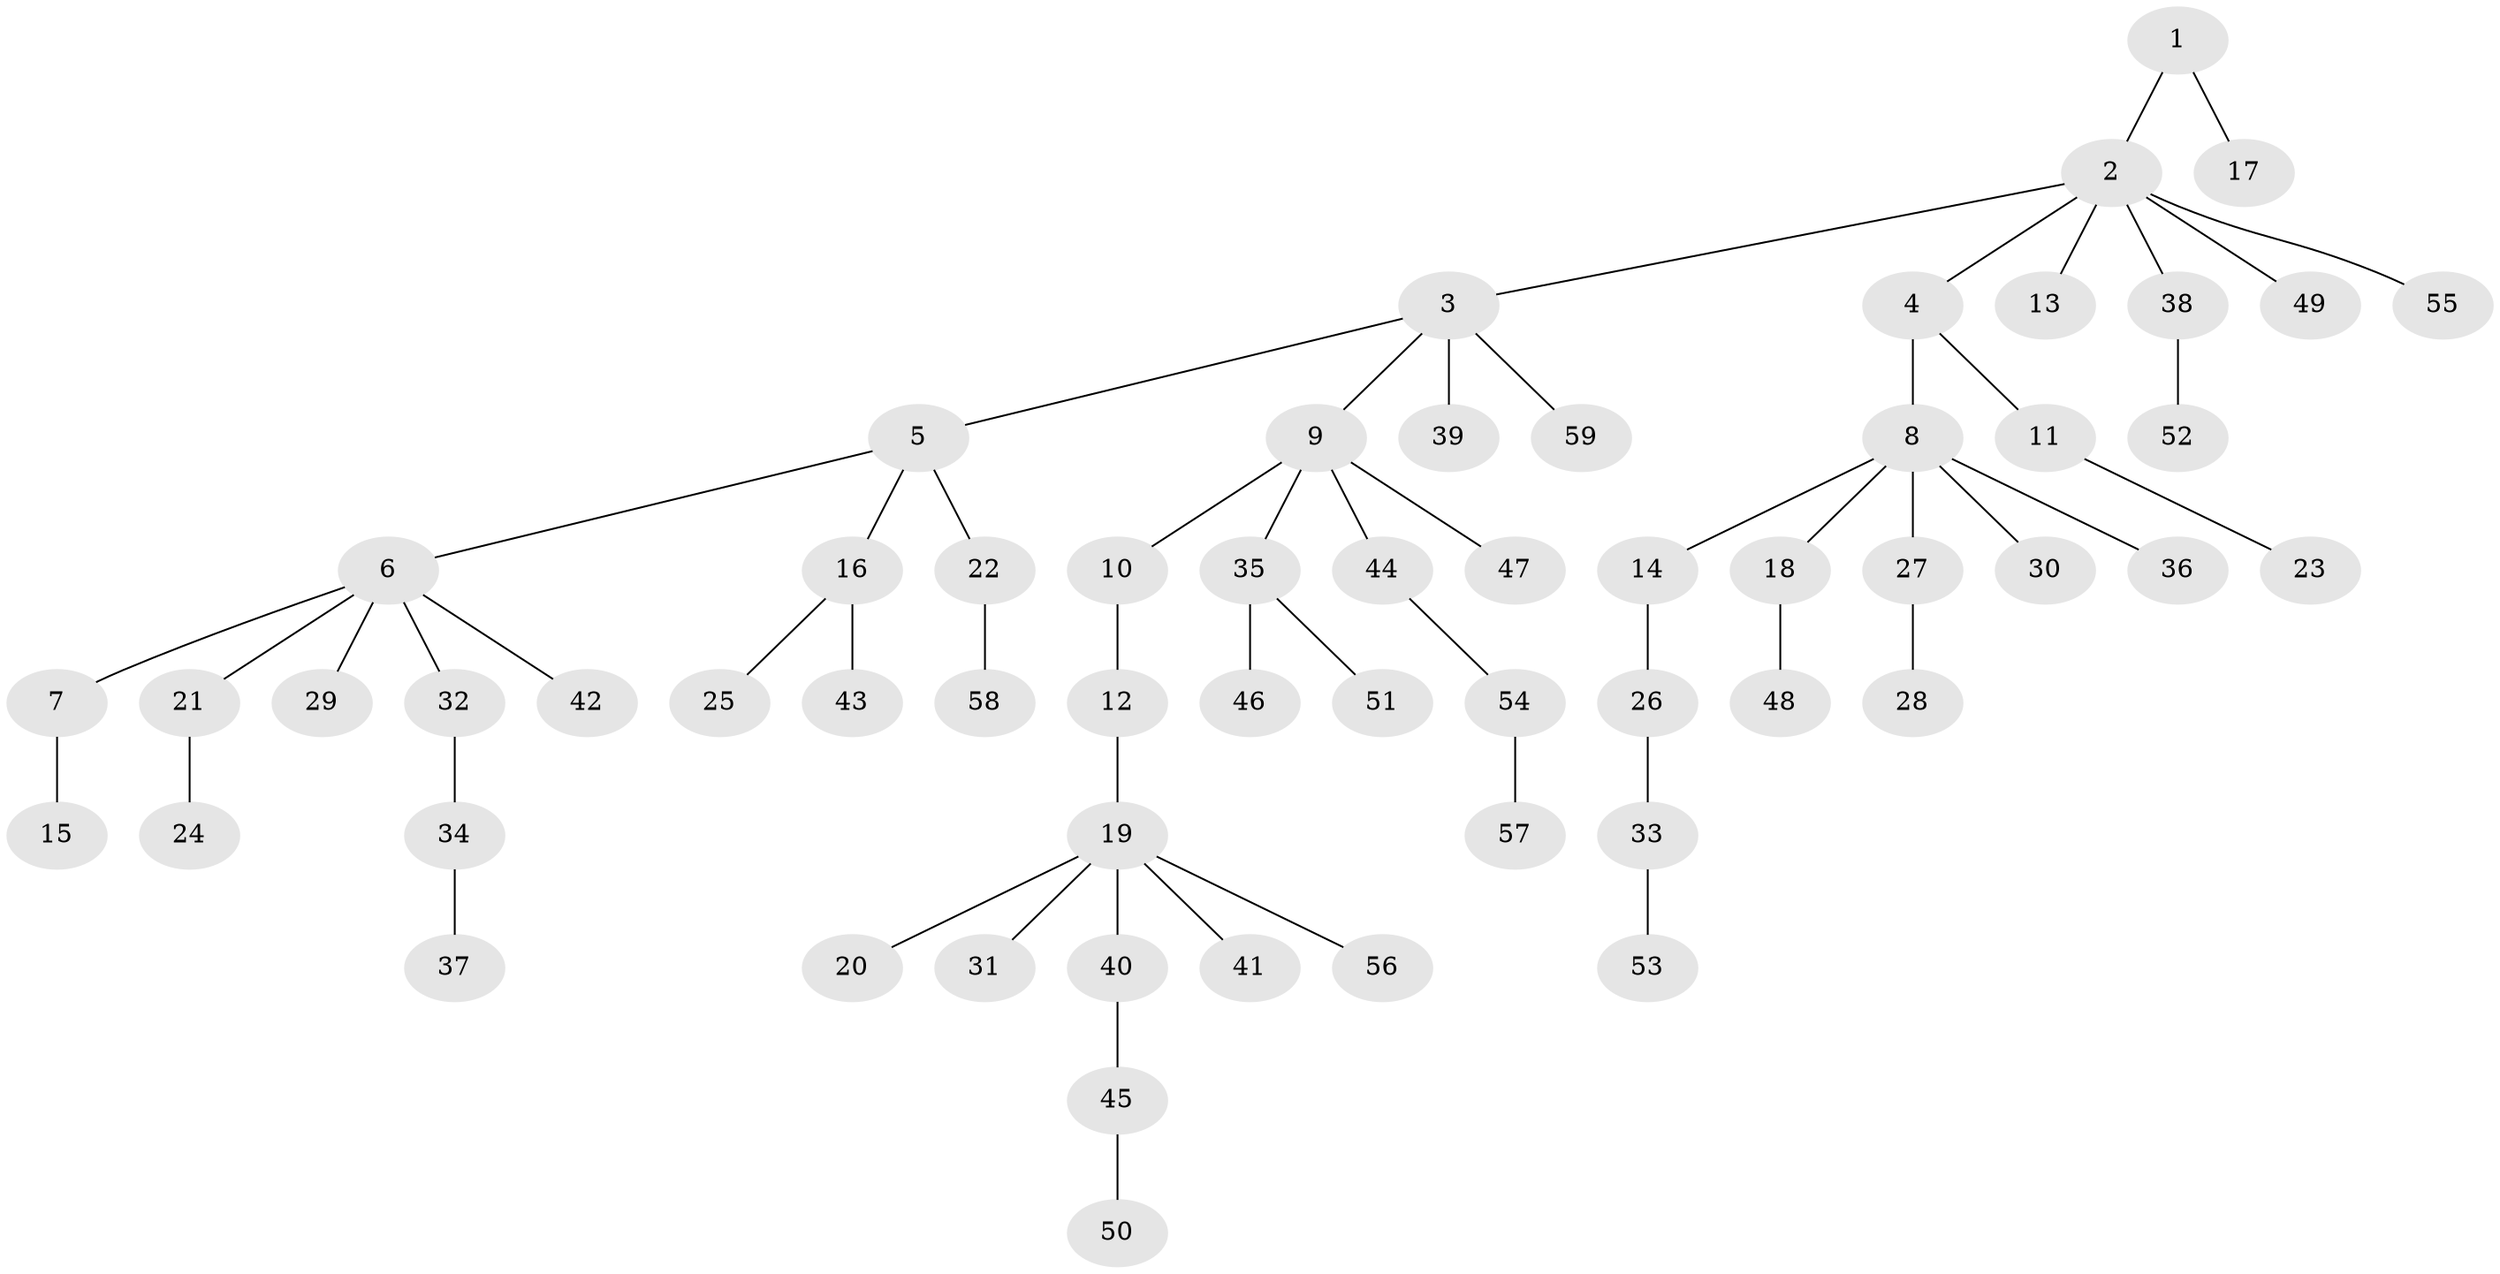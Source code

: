 // Generated by graph-tools (version 1.1) at 2025/26/03/09/25 03:26:26]
// undirected, 59 vertices, 58 edges
graph export_dot {
graph [start="1"]
  node [color=gray90,style=filled];
  1;
  2;
  3;
  4;
  5;
  6;
  7;
  8;
  9;
  10;
  11;
  12;
  13;
  14;
  15;
  16;
  17;
  18;
  19;
  20;
  21;
  22;
  23;
  24;
  25;
  26;
  27;
  28;
  29;
  30;
  31;
  32;
  33;
  34;
  35;
  36;
  37;
  38;
  39;
  40;
  41;
  42;
  43;
  44;
  45;
  46;
  47;
  48;
  49;
  50;
  51;
  52;
  53;
  54;
  55;
  56;
  57;
  58;
  59;
  1 -- 2;
  1 -- 17;
  2 -- 3;
  2 -- 4;
  2 -- 13;
  2 -- 38;
  2 -- 49;
  2 -- 55;
  3 -- 5;
  3 -- 9;
  3 -- 39;
  3 -- 59;
  4 -- 8;
  4 -- 11;
  5 -- 6;
  5 -- 16;
  5 -- 22;
  6 -- 7;
  6 -- 21;
  6 -- 29;
  6 -- 32;
  6 -- 42;
  7 -- 15;
  8 -- 14;
  8 -- 18;
  8 -- 27;
  8 -- 30;
  8 -- 36;
  9 -- 10;
  9 -- 35;
  9 -- 44;
  9 -- 47;
  10 -- 12;
  11 -- 23;
  12 -- 19;
  14 -- 26;
  16 -- 25;
  16 -- 43;
  18 -- 48;
  19 -- 20;
  19 -- 31;
  19 -- 40;
  19 -- 41;
  19 -- 56;
  21 -- 24;
  22 -- 58;
  26 -- 33;
  27 -- 28;
  32 -- 34;
  33 -- 53;
  34 -- 37;
  35 -- 46;
  35 -- 51;
  38 -- 52;
  40 -- 45;
  44 -- 54;
  45 -- 50;
  54 -- 57;
}
